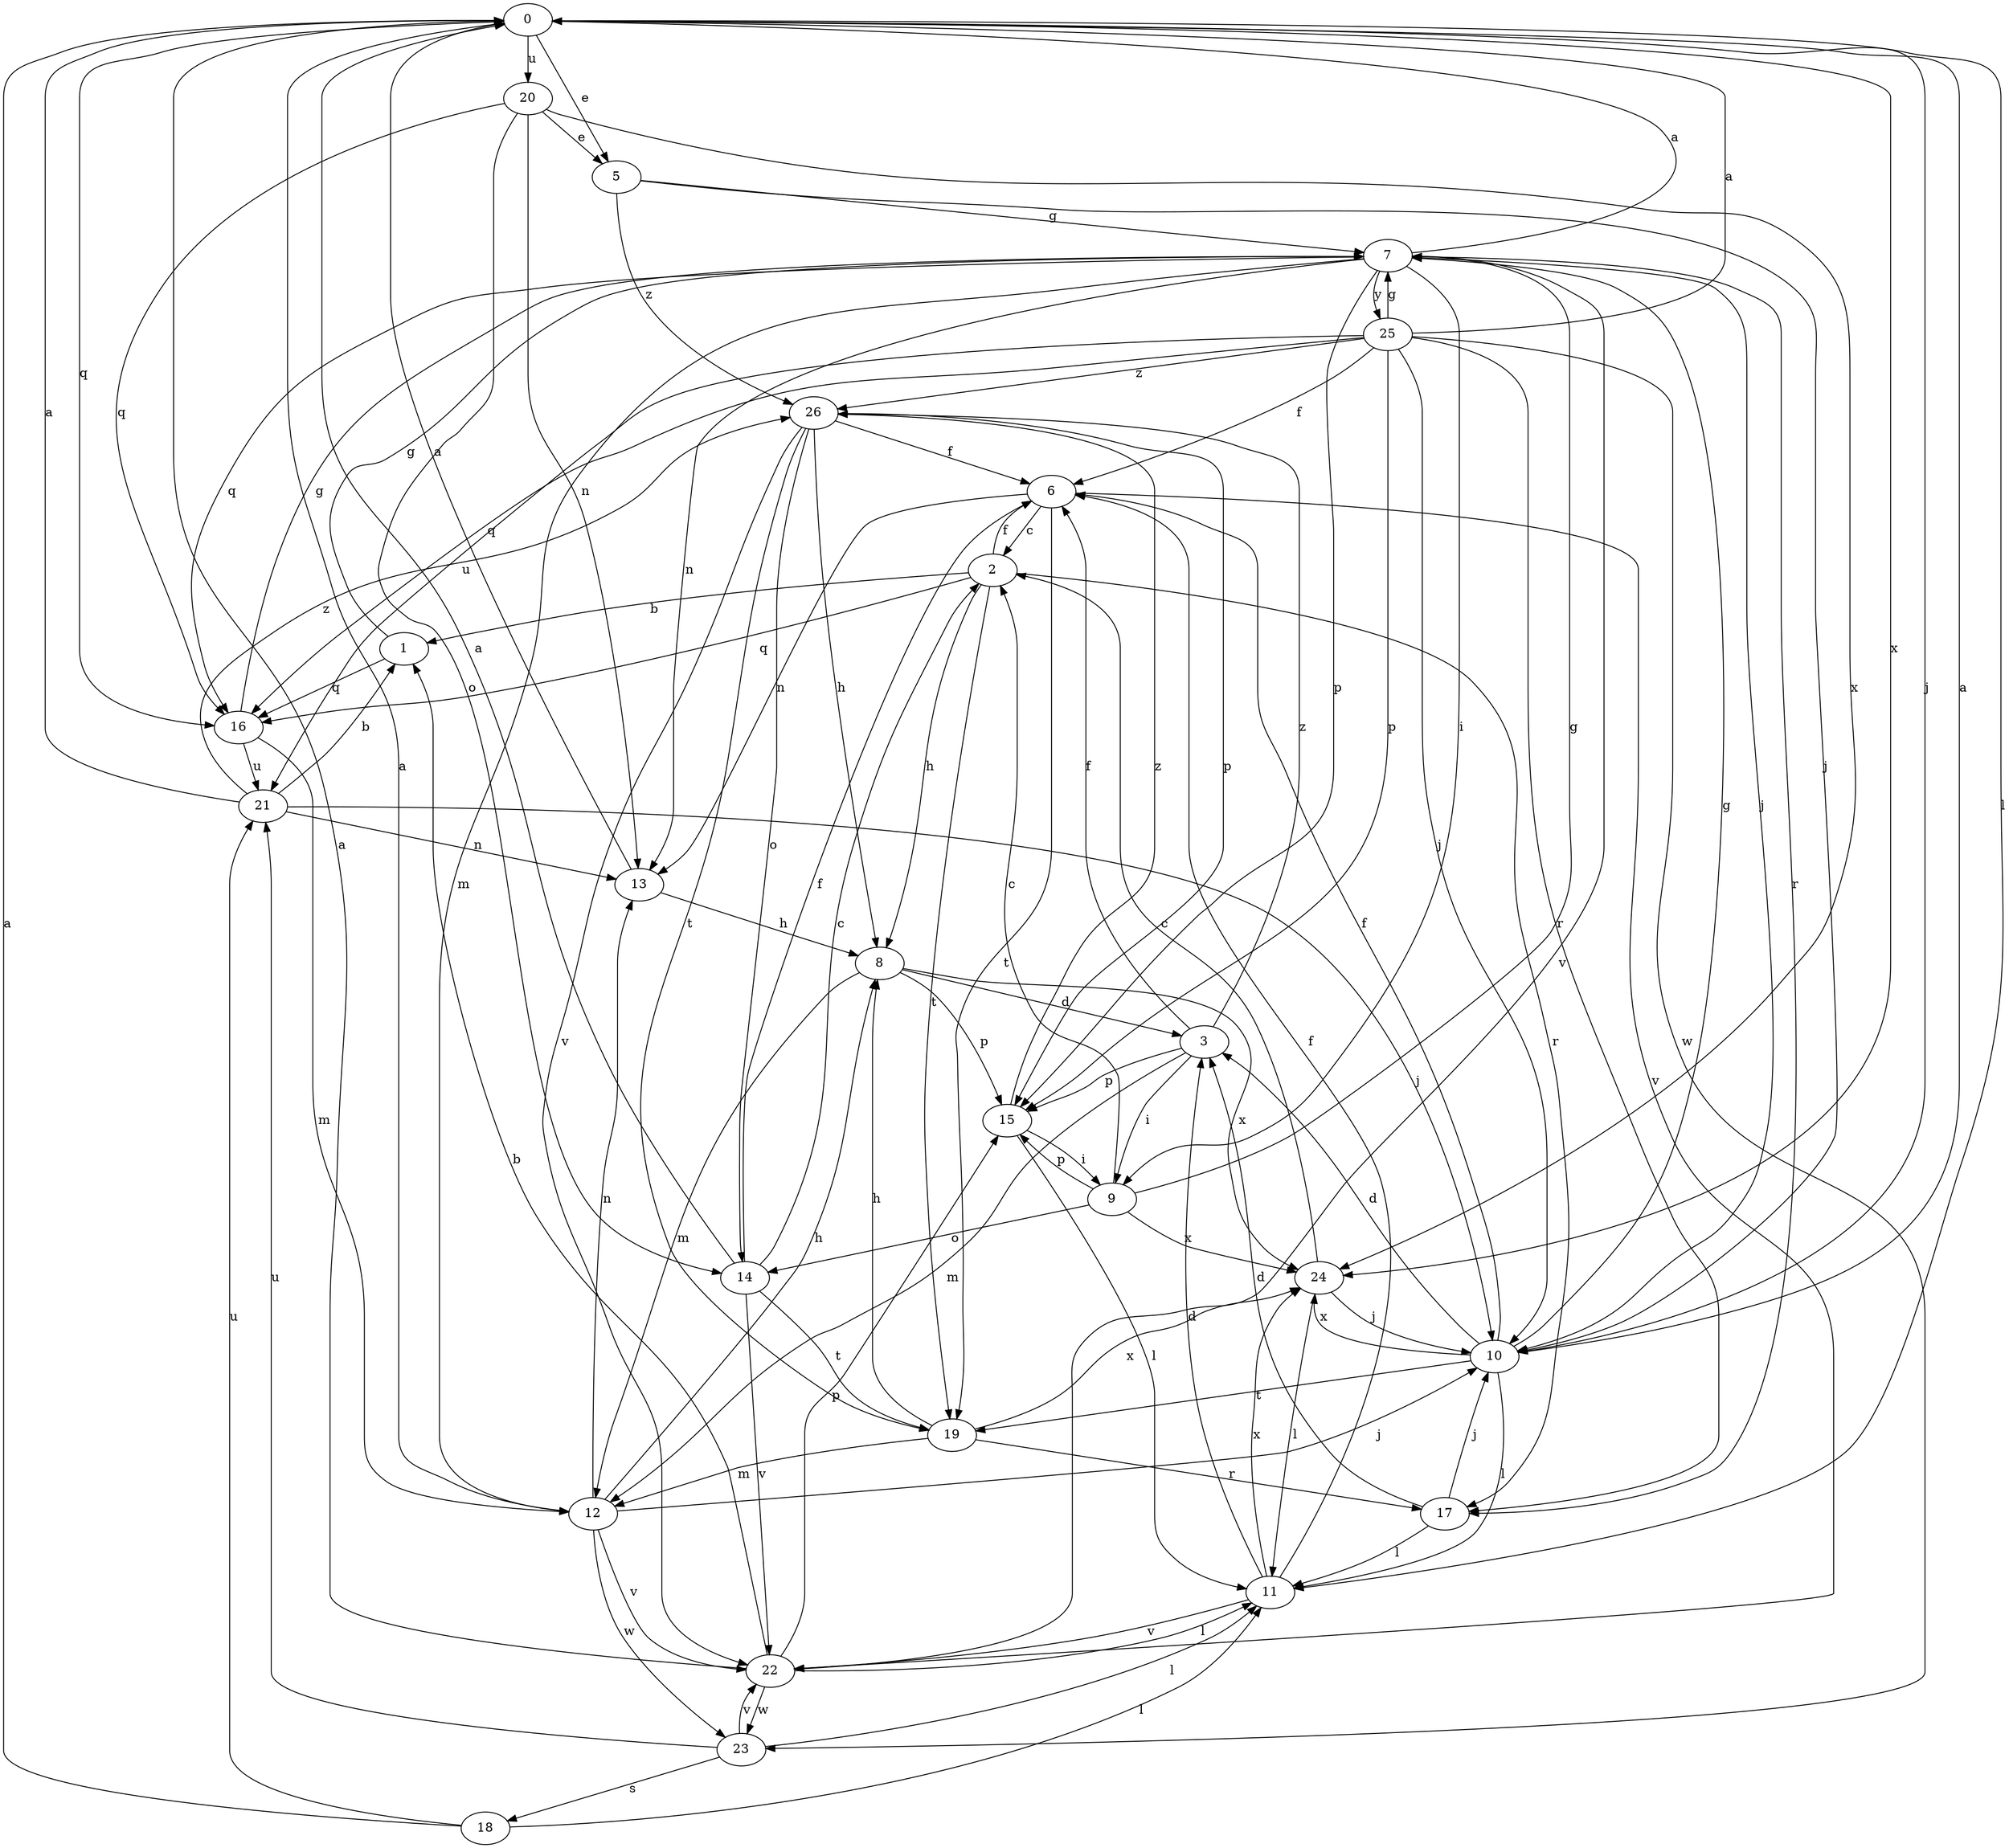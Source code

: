 strict digraph  {
0;
1;
2;
3;
5;
6;
7;
8;
9;
10;
11;
12;
13;
14;
15;
16;
17;
18;
19;
20;
21;
22;
23;
24;
25;
26;
0 -> 5  [label=e];
0 -> 10  [label=j];
0 -> 11  [label=l];
0 -> 16  [label=q];
0 -> 20  [label=u];
0 -> 24  [label=x];
1 -> 7  [label=g];
1 -> 16  [label=q];
2 -> 1  [label=b];
2 -> 6  [label=f];
2 -> 8  [label=h];
2 -> 16  [label=q];
2 -> 17  [label=r];
2 -> 19  [label=t];
3 -> 6  [label=f];
3 -> 9  [label=i];
3 -> 12  [label=m];
3 -> 15  [label=p];
3 -> 26  [label=z];
5 -> 7  [label=g];
5 -> 10  [label=j];
5 -> 26  [label=z];
6 -> 2  [label=c];
6 -> 13  [label=n];
6 -> 19  [label=t];
6 -> 22  [label=v];
7 -> 0  [label=a];
7 -> 9  [label=i];
7 -> 10  [label=j];
7 -> 12  [label=m];
7 -> 13  [label=n];
7 -> 15  [label=p];
7 -> 16  [label=q];
7 -> 17  [label=r];
7 -> 22  [label=v];
7 -> 25  [label=y];
8 -> 3  [label=d];
8 -> 12  [label=m];
8 -> 15  [label=p];
8 -> 24  [label=x];
9 -> 2  [label=c];
9 -> 7  [label=g];
9 -> 14  [label=o];
9 -> 15  [label=p];
9 -> 24  [label=x];
10 -> 0  [label=a];
10 -> 3  [label=d];
10 -> 6  [label=f];
10 -> 7  [label=g];
10 -> 11  [label=l];
10 -> 19  [label=t];
10 -> 24  [label=x];
11 -> 3  [label=d];
11 -> 6  [label=f];
11 -> 22  [label=v];
11 -> 24  [label=x];
12 -> 0  [label=a];
12 -> 8  [label=h];
12 -> 10  [label=j];
12 -> 13  [label=n];
12 -> 22  [label=v];
12 -> 23  [label=w];
13 -> 0  [label=a];
13 -> 8  [label=h];
14 -> 0  [label=a];
14 -> 2  [label=c];
14 -> 6  [label=f];
14 -> 19  [label=t];
14 -> 22  [label=v];
15 -> 9  [label=i];
15 -> 11  [label=l];
15 -> 26  [label=z];
16 -> 7  [label=g];
16 -> 12  [label=m];
16 -> 21  [label=u];
17 -> 3  [label=d];
17 -> 10  [label=j];
17 -> 11  [label=l];
18 -> 0  [label=a];
18 -> 11  [label=l];
18 -> 21  [label=u];
19 -> 8  [label=h];
19 -> 12  [label=m];
19 -> 17  [label=r];
19 -> 24  [label=x];
20 -> 5  [label=e];
20 -> 13  [label=n];
20 -> 14  [label=o];
20 -> 16  [label=q];
20 -> 24  [label=x];
21 -> 0  [label=a];
21 -> 1  [label=b];
21 -> 10  [label=j];
21 -> 13  [label=n];
21 -> 26  [label=z];
22 -> 0  [label=a];
22 -> 1  [label=b];
22 -> 11  [label=l];
22 -> 15  [label=p];
22 -> 23  [label=w];
23 -> 11  [label=l];
23 -> 18  [label=s];
23 -> 21  [label=u];
23 -> 22  [label=v];
24 -> 2  [label=c];
24 -> 10  [label=j];
24 -> 11  [label=l];
25 -> 0  [label=a];
25 -> 6  [label=f];
25 -> 7  [label=g];
25 -> 10  [label=j];
25 -> 15  [label=p];
25 -> 16  [label=q];
25 -> 17  [label=r];
25 -> 21  [label=u];
25 -> 23  [label=w];
25 -> 26  [label=z];
26 -> 6  [label=f];
26 -> 8  [label=h];
26 -> 14  [label=o];
26 -> 15  [label=p];
26 -> 19  [label=t];
26 -> 22  [label=v];
}
